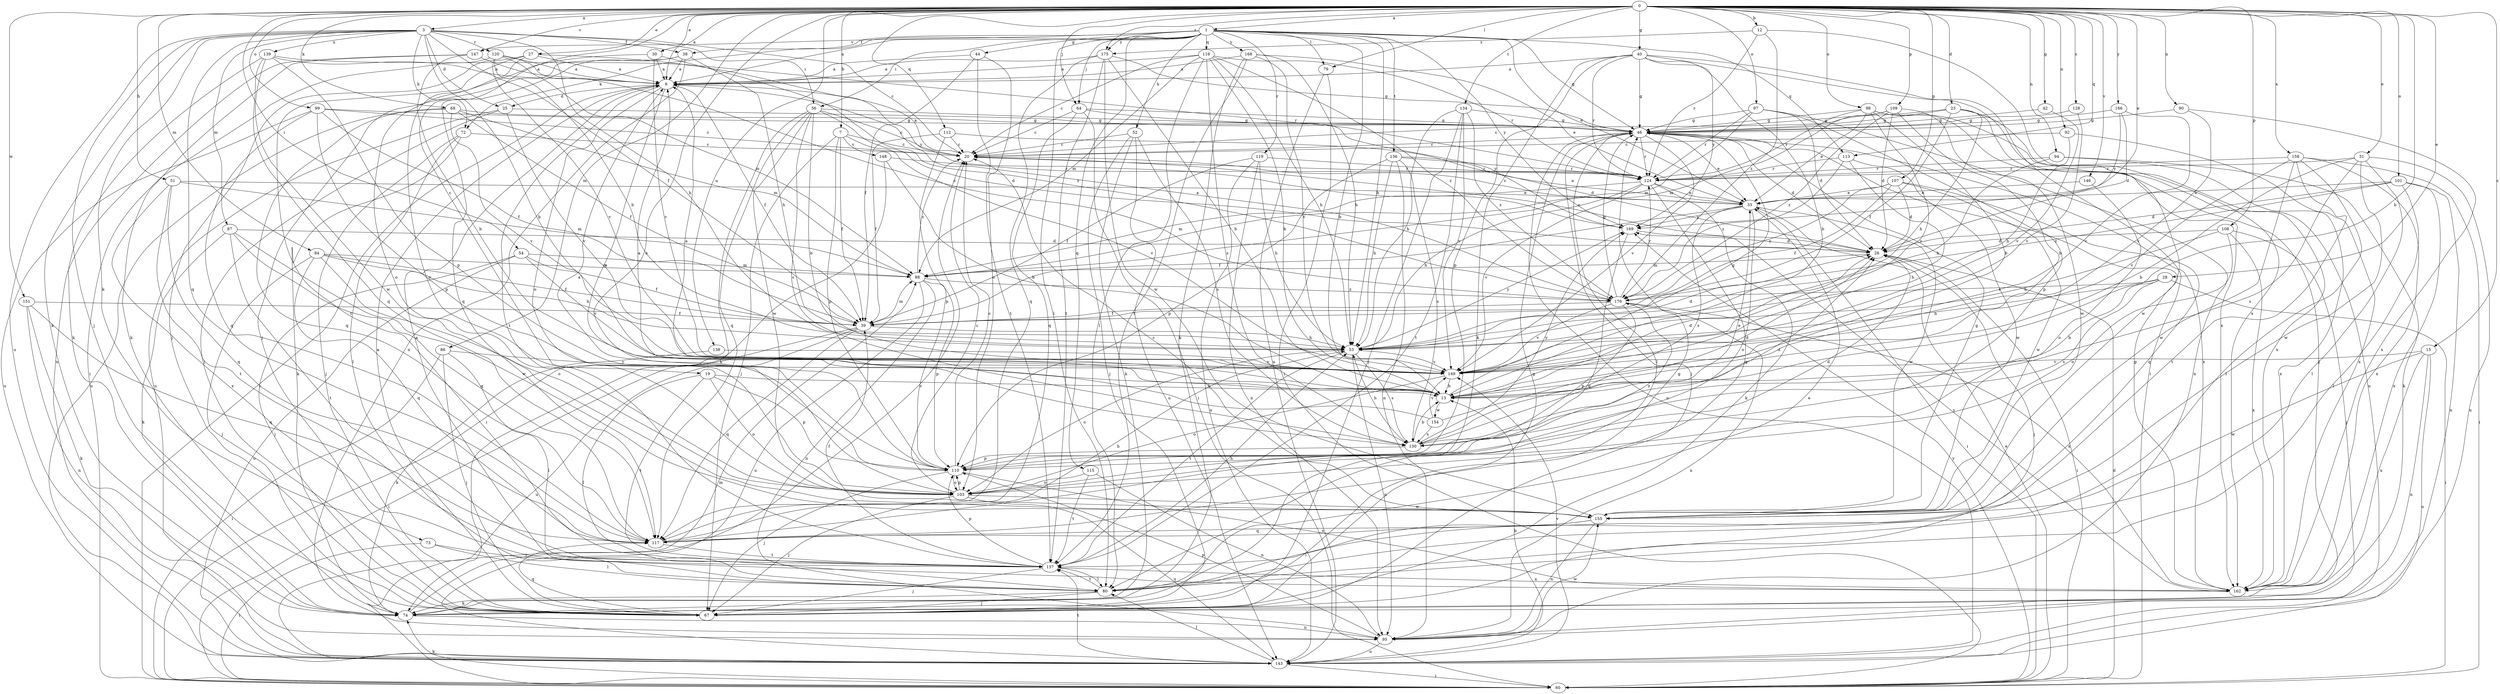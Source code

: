 strict digraph  {
0;
1;
3;
6;
7;
12;
13;
15;
19;
20;
23;
25;
26;
27;
28;
30;
31;
33;
38;
39;
40;
42;
44;
46;
51;
52;
53;
54;
56;
60;
64;
67;
68;
72;
73;
74;
79;
80;
84;
86;
87;
88;
90;
92;
94;
95;
97;
98;
99;
101;
103;
107;
108;
109;
110;
112;
113;
115;
116;
117;
119;
120;
124;
128;
130;
134;
136;
137;
138;
139;
143;
146;
147;
148;
149;
151;
154;
155;
158;
162;
166;
168;
169;
175;
176;
0 -> 1  [label=a];
0 -> 3  [label=a];
0 -> 6  [label=a];
0 -> 7  [label=b];
0 -> 12  [label=b];
0 -> 13  [label=b];
0 -> 15  [label=c];
0 -> 19  [label=c];
0 -> 23  [label=d];
0 -> 27  [label=e];
0 -> 28  [label=e];
0 -> 30  [label=e];
0 -> 31  [label=e];
0 -> 33  [label=e];
0 -> 40  [label=g];
0 -> 42  [label=g];
0 -> 51  [label=h];
0 -> 54  [label=i];
0 -> 64  [label=j];
0 -> 68  [label=k];
0 -> 79  [label=l];
0 -> 84  [label=m];
0 -> 86  [label=m];
0 -> 90  [label=n];
0 -> 92  [label=n];
0 -> 94  [label=n];
0 -> 97  [label=o];
0 -> 98  [label=o];
0 -> 99  [label=o];
0 -> 101  [label=o];
0 -> 103  [label=o];
0 -> 107  [label=p];
0 -> 108  [label=p];
0 -> 109  [label=p];
0 -> 112  [label=q];
0 -> 113  [label=q];
0 -> 128  [label=s];
0 -> 134  [label=t];
0 -> 138  [label=u];
0 -> 146  [label=v];
0 -> 147  [label=v];
0 -> 151  [label=w];
0 -> 158  [label=x];
0 -> 166  [label=y];
0 -> 175  [label=z];
1 -> 6  [label=a];
1 -> 13  [label=b];
1 -> 33  [label=e];
1 -> 38  [label=f];
1 -> 44  [label=g];
1 -> 46  [label=g];
1 -> 52  [label=h];
1 -> 53  [label=h];
1 -> 56  [label=i];
1 -> 64  [label=j];
1 -> 72  [label=k];
1 -> 79  [label=l];
1 -> 80  [label=l];
1 -> 113  [label=q];
1 -> 115  [label=q];
1 -> 116  [label=q];
1 -> 119  [label=r];
1 -> 136  [label=t];
1 -> 147  [label=v];
1 -> 168  [label=y];
1 -> 169  [label=y];
1 -> 175  [label=z];
3 -> 13  [label=b];
3 -> 20  [label=c];
3 -> 25  [label=d];
3 -> 38  [label=f];
3 -> 39  [label=f];
3 -> 53  [label=h];
3 -> 56  [label=i];
3 -> 67  [label=j];
3 -> 72  [label=k];
3 -> 73  [label=k];
3 -> 74  [label=k];
3 -> 87  [label=m];
3 -> 117  [label=q];
3 -> 120  [label=r];
3 -> 139  [label=u];
3 -> 143  [label=u];
6 -> 25  [label=d];
6 -> 39  [label=f];
6 -> 60  [label=i];
6 -> 103  [label=o];
6 -> 130  [label=s];
6 -> 137  [label=t];
7 -> 20  [label=c];
7 -> 39  [label=f];
7 -> 67  [label=j];
7 -> 110  [label=p];
7 -> 148  [label=v];
7 -> 149  [label=v];
12 -> 124  [label=r];
12 -> 162  [label=x];
12 -> 175  [label=z];
12 -> 176  [label=z];
13 -> 6  [label=a];
13 -> 26  [label=d];
13 -> 46  [label=g];
13 -> 154  [label=w];
15 -> 95  [label=n];
15 -> 143  [label=u];
15 -> 149  [label=v];
15 -> 155  [label=w];
15 -> 162  [label=x];
19 -> 13  [label=b];
19 -> 80  [label=l];
19 -> 103  [label=o];
19 -> 110  [label=p];
19 -> 137  [label=t];
20 -> 6  [label=a];
20 -> 124  [label=r];
23 -> 20  [label=c];
23 -> 39  [label=f];
23 -> 46  [label=g];
23 -> 53  [label=h];
23 -> 155  [label=w];
23 -> 162  [label=x];
25 -> 46  [label=g];
25 -> 67  [label=j];
25 -> 143  [label=u];
25 -> 149  [label=v];
26 -> 20  [label=c];
26 -> 60  [label=i];
26 -> 67  [label=j];
26 -> 88  [label=m];
27 -> 6  [label=a];
27 -> 67  [label=j];
27 -> 103  [label=o];
27 -> 137  [label=t];
27 -> 169  [label=y];
28 -> 13  [label=b];
28 -> 53  [label=h];
28 -> 60  [label=i];
28 -> 130  [label=s];
28 -> 176  [label=z];
30 -> 6  [label=a];
30 -> 103  [label=o];
30 -> 149  [label=v];
30 -> 176  [label=z];
31 -> 13  [label=b];
31 -> 80  [label=l];
31 -> 124  [label=r];
31 -> 130  [label=s];
31 -> 143  [label=u];
31 -> 155  [label=w];
33 -> 20  [label=c];
33 -> 39  [label=f];
33 -> 60  [label=i];
33 -> 103  [label=o];
33 -> 130  [label=s];
33 -> 155  [label=w];
33 -> 169  [label=y];
38 -> 6  [label=a];
38 -> 53  [label=h];
38 -> 67  [label=j];
38 -> 95  [label=n];
38 -> 117  [label=q];
39 -> 53  [label=h];
39 -> 60  [label=i];
39 -> 88  [label=m];
39 -> 117  [label=q];
39 -> 143  [label=u];
40 -> 6  [label=a];
40 -> 13  [label=b];
40 -> 46  [label=g];
40 -> 60  [label=i];
40 -> 74  [label=k];
40 -> 110  [label=p];
40 -> 124  [label=r];
40 -> 162  [label=x];
40 -> 169  [label=y];
42 -> 46  [label=g];
42 -> 149  [label=v];
44 -> 6  [label=a];
44 -> 39  [label=f];
44 -> 103  [label=o];
44 -> 137  [label=t];
46 -> 20  [label=c];
46 -> 26  [label=d];
46 -> 33  [label=e];
46 -> 67  [label=j];
46 -> 80  [label=l];
46 -> 124  [label=r];
46 -> 143  [label=u];
46 -> 149  [label=v];
46 -> 162  [label=x];
51 -> 33  [label=e];
51 -> 88  [label=m];
51 -> 117  [label=q];
51 -> 137  [label=t];
51 -> 162  [label=x];
52 -> 20  [label=c];
52 -> 67  [label=j];
52 -> 74  [label=k];
52 -> 130  [label=s];
52 -> 143  [label=u];
53 -> 26  [label=d];
53 -> 95  [label=n];
53 -> 103  [label=o];
53 -> 130  [label=s];
53 -> 137  [label=t];
53 -> 149  [label=v];
53 -> 169  [label=y];
54 -> 39  [label=f];
54 -> 67  [label=j];
54 -> 88  [label=m];
54 -> 143  [label=u];
54 -> 149  [label=v];
56 -> 13  [label=b];
56 -> 20  [label=c];
56 -> 26  [label=d];
56 -> 46  [label=g];
56 -> 74  [label=k];
56 -> 117  [label=q];
56 -> 130  [label=s];
56 -> 155  [label=w];
60 -> 26  [label=d];
60 -> 33  [label=e];
60 -> 74  [label=k];
60 -> 88  [label=m];
60 -> 169  [label=y];
64 -> 20  [label=c];
64 -> 46  [label=g];
64 -> 60  [label=i];
64 -> 117  [label=q];
64 -> 169  [label=y];
67 -> 6  [label=a];
67 -> 46  [label=g];
67 -> 117  [label=q];
68 -> 39  [label=f];
68 -> 46  [label=g];
68 -> 88  [label=m];
68 -> 117  [label=q];
68 -> 143  [label=u];
68 -> 149  [label=v];
72 -> 20  [label=c];
72 -> 67  [label=j];
72 -> 74  [label=k];
72 -> 80  [label=l];
73 -> 60  [label=i];
73 -> 80  [label=l];
73 -> 137  [label=t];
74 -> 20  [label=c];
74 -> 46  [label=g];
74 -> 95  [label=n];
79 -> 60  [label=i];
79 -> 143  [label=u];
80 -> 6  [label=a];
80 -> 33  [label=e];
80 -> 67  [label=j];
80 -> 74  [label=k];
80 -> 137  [label=t];
84 -> 39  [label=f];
84 -> 53  [label=h];
84 -> 67  [label=j];
84 -> 88  [label=m];
84 -> 103  [label=o];
84 -> 117  [label=q];
86 -> 60  [label=i];
86 -> 67  [label=j];
86 -> 80  [label=l];
86 -> 149  [label=v];
87 -> 26  [label=d];
87 -> 74  [label=k];
87 -> 117  [label=q];
87 -> 137  [label=t];
87 -> 155  [label=w];
88 -> 20  [label=c];
88 -> 95  [label=n];
88 -> 110  [label=p];
88 -> 143  [label=u];
88 -> 176  [label=z];
90 -> 46  [label=g];
90 -> 149  [label=v];
90 -> 162  [label=x];
92 -> 20  [label=c];
92 -> 53  [label=h];
92 -> 162  [label=x];
94 -> 53  [label=h];
94 -> 74  [label=k];
94 -> 124  [label=r];
94 -> 162  [label=x];
95 -> 110  [label=p];
95 -> 143  [label=u];
95 -> 155  [label=w];
97 -> 26  [label=d];
97 -> 46  [label=g];
97 -> 88  [label=m];
97 -> 95  [label=n];
97 -> 110  [label=p];
97 -> 124  [label=r];
98 -> 13  [label=b];
98 -> 33  [label=e];
98 -> 46  [label=g];
98 -> 67  [label=j];
98 -> 124  [label=r];
98 -> 143  [label=u];
98 -> 149  [label=v];
99 -> 20  [label=c];
99 -> 39  [label=f];
99 -> 46  [label=g];
99 -> 110  [label=p];
99 -> 117  [label=q];
99 -> 143  [label=u];
101 -> 26  [label=d];
101 -> 33  [label=e];
101 -> 80  [label=l];
101 -> 95  [label=n];
101 -> 162  [label=x];
101 -> 176  [label=z];
103 -> 20  [label=c];
103 -> 67  [label=j];
103 -> 110  [label=p];
103 -> 143  [label=u];
103 -> 155  [label=w];
107 -> 26  [label=d];
107 -> 33  [label=e];
107 -> 39  [label=f];
107 -> 117  [label=q];
107 -> 155  [label=w];
107 -> 176  [label=z];
108 -> 26  [label=d];
108 -> 53  [label=h];
108 -> 67  [label=j];
108 -> 103  [label=o];
108 -> 162  [label=x];
109 -> 13  [label=b];
109 -> 26  [label=d];
109 -> 46  [label=g];
109 -> 88  [label=m];
109 -> 155  [label=w];
109 -> 176  [label=z];
110 -> 6  [label=a];
110 -> 20  [label=c];
110 -> 26  [label=d];
110 -> 67  [label=j];
110 -> 103  [label=o];
110 -> 162  [label=x];
110 -> 176  [label=z];
112 -> 20  [label=c];
112 -> 26  [label=d];
112 -> 39  [label=f];
112 -> 110  [label=p];
113 -> 13  [label=b];
113 -> 124  [label=r];
113 -> 155  [label=w];
113 -> 176  [label=z];
115 -> 95  [label=n];
115 -> 103  [label=o];
115 -> 137  [label=t];
116 -> 6  [label=a];
116 -> 13  [label=b];
116 -> 20  [label=c];
116 -> 53  [label=h];
116 -> 80  [label=l];
116 -> 88  [label=m];
116 -> 124  [label=r];
116 -> 130  [label=s];
116 -> 176  [label=z];
117 -> 53  [label=h];
117 -> 137  [label=t];
119 -> 39  [label=f];
119 -> 53  [label=h];
119 -> 95  [label=n];
119 -> 124  [label=r];
119 -> 143  [label=u];
120 -> 6  [label=a];
120 -> 53  [label=h];
120 -> 60  [label=i];
120 -> 88  [label=m];
120 -> 149  [label=v];
120 -> 176  [label=z];
124 -> 33  [label=e];
124 -> 53  [label=h];
124 -> 74  [label=k];
124 -> 88  [label=m];
124 -> 117  [label=q];
124 -> 149  [label=v];
128 -> 46  [label=g];
128 -> 149  [label=v];
130 -> 13  [label=b];
130 -> 26  [label=d];
130 -> 33  [label=e];
130 -> 53  [label=h];
130 -> 110  [label=p];
130 -> 169  [label=y];
134 -> 46  [label=g];
134 -> 53  [label=h];
134 -> 67  [label=j];
134 -> 137  [label=t];
134 -> 149  [label=v];
134 -> 176  [label=z];
136 -> 33  [label=e];
136 -> 53  [label=h];
136 -> 95  [label=n];
136 -> 110  [label=p];
136 -> 124  [label=r];
136 -> 130  [label=s];
137 -> 39  [label=f];
137 -> 53  [label=h];
137 -> 67  [label=j];
137 -> 80  [label=l];
137 -> 110  [label=p];
137 -> 162  [label=x];
138 -> 74  [label=k];
138 -> 149  [label=v];
139 -> 6  [label=a];
139 -> 74  [label=k];
139 -> 110  [label=p];
139 -> 117  [label=q];
139 -> 124  [label=r];
139 -> 155  [label=w];
143 -> 13  [label=b];
143 -> 60  [label=i];
143 -> 80  [label=l];
143 -> 137  [label=t];
143 -> 149  [label=v];
146 -> 33  [label=e];
146 -> 103  [label=o];
147 -> 6  [label=a];
147 -> 13  [label=b];
147 -> 74  [label=k];
147 -> 143  [label=u];
148 -> 13  [label=b];
148 -> 60  [label=i];
148 -> 124  [label=r];
149 -> 13  [label=b];
149 -> 103  [label=o];
151 -> 39  [label=f];
151 -> 74  [label=k];
151 -> 95  [label=n];
151 -> 117  [label=q];
154 -> 6  [label=a];
154 -> 26  [label=d];
154 -> 130  [label=s];
154 -> 149  [label=v];
155 -> 20  [label=c];
155 -> 46  [label=g];
155 -> 80  [label=l];
155 -> 95  [label=n];
155 -> 117  [label=q];
158 -> 60  [label=i];
158 -> 80  [label=l];
158 -> 124  [label=r];
158 -> 137  [label=t];
158 -> 149  [label=v];
158 -> 155  [label=w];
158 -> 162  [label=x];
162 -> 46  [label=g];
162 -> 169  [label=y];
166 -> 26  [label=d];
166 -> 46  [label=g];
166 -> 149  [label=v];
166 -> 169  [label=y];
168 -> 6  [label=a];
168 -> 33  [label=e];
168 -> 53  [label=h];
168 -> 74  [label=k];
168 -> 137  [label=t];
168 -> 149  [label=v];
169 -> 26  [label=d];
169 -> 117  [label=q];
175 -> 6  [label=a];
175 -> 13  [label=b];
175 -> 46  [label=g];
175 -> 117  [label=q];
175 -> 137  [label=t];
175 -> 155  [label=w];
176 -> 6  [label=a];
176 -> 39  [label=f];
176 -> 46  [label=g];
176 -> 95  [label=n];
176 -> 110  [label=p];
176 -> 124  [label=r];
176 -> 149  [label=v];
176 -> 162  [label=x];
}
